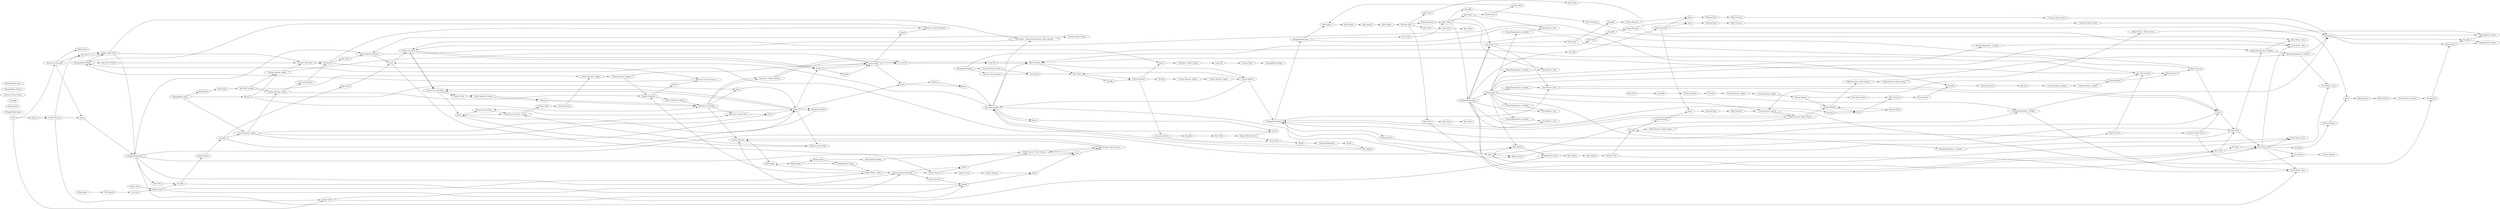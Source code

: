 digraph {
	55 [label="Loop End"]
	58 [label="Row Filter"]
	59 [label="Row Filter"]
	63 [label="Row Filter"]
	64 [label=Joiner]
	315 [label="Constant Value Column"]
	318 [label=Concatenate]
	320 [label="Row Splitter"]
	323 [label="Constant Value Column"]
	324 [label="Group Loop Start"]
	371 [label=GroupBy]
	372 [label="Row Filter"]
	373 [label="Empty Table Switch"]
	374 [label="End IF"]
	375 [label="Cross Joiner"]
	389 [label="Java Edit Variable"]
	392 [label=RowID]
	393 [label="String Manipulation"]
	394 [label=RowID]
	399 [label="Loop End"]
	402 [label="Variable to Table Column"]
	438 [label="Column Filter"]
	439 [label="Chunk Loop Start"]
	440 [label=Joiner]
	12 [label="Similarity Search"]
	15 [label="Similarity Search"]
	18 [label=Joiner]
	19 [label="Reference Row Filter"]
	20 [label="Reference Row Filter"]
	21 [label="Recursive Loop Start _2 ports_"]
	22 [label="Recursive Loop End _2 ports_"]
	24 [label="Column Filter"]
	27 [label=RowID]
	28 [label=RowID]
	33 [label=Joiner]
	35 [label=Joiner]
	37 [label="Column Filter"]
	38 [label="Reference Column Filter"]
	39 [label=Joiner]
	40 [label=Joiner]
	41 [label="Column Rename _Regex_"]
	42 [label="Column Rename"]
	43 [label="Column Rename _Regex_"]
	44 [label="String Input"]
	45 [label="String Input"]
	47 [label="Java Edit Variable"]
	48 [label="Column Rename _Regex_"]
	49 [label="Column Rename _Regex_"]
	51 [label=RowID]
	53 [label=RowID]
	54 [label="WrappedNode Input"]
	55 [label="WrappedNode Output"]
	56 [label="Reference Column Resorter"]
	57 [label="Extract Table Spec"]
	58 [label="Extract Table Spec"]
	59 [label=Concatenate]
	60 [label="Reference Column Resorter"]
	442 [label="Column Filter"]
	443 [label="Double Input"]
	444 [label="Table Row to Variable"]
	832 [label=Joiner]
	833 [label="WrappedNode Input"]
	834 [label="WrappedNode Output"]
	835 [label="Empty Table Switch"]
	837 [label="End IF"]
	838 [label="Constant Value Column"]
	840 [label="Constant Value Column"]
	871 [label="Column Filter"]
	836 [label=Joiner]
	860 [label="Table Writer"]
	21 [label=Joiner]
	28 [label="Column Rename _Regex_"]
	31 [label="Segment Features"]
	33 [label=GroupBy]
	34 [label=Joiner]
	6 [label="Split Collection Column"]
	7 [label="Column Filter"]
	8 [label=Transpose]
	9 [label="Chunk Loop Start"]
	11 [label="Loop End _Column Append_"]
	12 [label="Column List Loop Start"]
	30 [label="Loop End"]
	31 [label=RowID]
	32 [label="Cross Joiner"]
	33 [label="Column Filter"]
	37 [label="Column Rename _Regex_"]
	439 [label="WrappedNode Output"]
	441 [label=RowID]
	838 [label="Track Spots _Subpixel localization_ multi_channel_"]
	842 [label=RowID]
	844 [label=Splitter]
	845 [label=Joiner]
	6 [label="Split Collection Column"]
	7 [label="Column Filter"]
	8 [label=Transpose]
	9 [label="Chunk Loop Start"]
	11 [label="Loop End _Column Append_"]
	12 [label="Column List Loop Start"]
	30 [label="Loop End"]
	31 [label=RowID]
	32 [label="Cross Joiner"]
	33 [label="Column Filter"]
	37 [label="Column Rename _Regex_"]
	848 [label="WrappedNode Input"]
	849 [label="Track Spots _Subpixel localization_ multi_channel_"]
	2 [label="File Upload"]
	35 [label="Image Properties"]
	36 [label="Split Collection Column"]
	37 [label="Table Row to Variable"]
	398 [label="String Input"]
	404 [label=RowID]
	1211 [label="List Files"]
	1214 [label="Image Reader _Table_"]
	1215 [label="WrappedNode Input"]
	1217 [label="Boolean Input"]
	1218 [label="Double Input"]
	1219 [label="Rule Engine Variable"]
	1220 [label="IF Switch"]
	1227 [label="Boolean Input"]
	1228 [label="Rule Engine Variable"]
	1229 [label="Set Image Metadata"]
	1230 [label="Rule Engine Variable"]
	1231 [label="IF Switch"]
	1232 [label="End IF"]
	1233 [label="End IF"]
	1234 [label="Set Image Metadata"]
	1235 [label="Image Reader _Table_"]
	1236 [label="WrappedNode Output"]
	1237 [label="Image Viewer"]
	1238 [label="String Input"]
	1239 [label="Set Image Metadata"]
	1217 [label=Splitter]
	1218 [label="Column Rename"]
	1219 [label="Image Viewer"]
	837 [label="Image Segment Features"]
	848 [label=GroupBy]
	849 [label=Joiner]
	850 [label="Math Formula"]
	861 [label="Math Formula"]
	868 [label="Row Filter"]
	872 [label="Row Filter"]
	1220 [label="Image Segment Features"]
	1223 [label=Joiner]
	1224 [label="Column Rename"]
	1225 [label="Column Rename"]
	1226 [label="WrappedNode Input"]
	1228 [label="WrappedNode Output"]
	1229 [label=Joiner]
	1231 [label="Math Formula _Multi Column_"]
	1233 [label="Math Formula _Multi Column_"]
	1234 [label="Column Rename"]
	1235 [label=GroupBy]
	1236 [label="Column Rename"]
	1237 [label="Rule Engine"]
	1238 [label="Rule Engine"]
	1239 [label=RowID]
	1272 [label="Interactive Annotator"]
	1281 [label="Table Reader"]
	326 [label="Rule Engine"]
	406 [label=GroupBy]
	408 [label="Rule Engine"]
	410 [label="Rule Engine"]
	411 [label="Double To Int"]
	409 [label=GroupBy]
	422 [label="Column Rename"]
	423 [label=Pivoting]
	424 [label="Column Rename _Regex_"]
	425 [label="Column Rename _Regex_"]
	431 [label="Column Splitter"]
	432 [label="Math Formula"]
	434 [label="Math Formula"]
	437 [label=GroupBy]
	438 [label="Java Edit Variable"]
	439 [label="Math Formula"]
	440 [label="Row Filter"]
	441 [label="Java Edit Variable"]
	442 [label="Column Rename"]
	443 [label="Math Formula"]
	444 [label="Column Splitter"]
	445 [label=GroupBy]
	446 [label=Pivoting]
	447 [label="Math Formula"]
	448 [label="Column Rename _Regex_"]
	449 [label="Column Rename _Regex_"]
	450 [label=Pivoting]
	451 [label="Java Edit Variable"]
	452 [label="Column Rename"]
	453 [label=GroupBy]
	454 [label="Row Filter"]
	455 [label="Column Splitter"]
	456 [label="Column Rename _Regex_"]
	457 [label="Column Rename _Regex_"]
	458 [label="Math Formula"]
	459 [label="Math Formula"]
	460 [label="Constant Value Column"]
	461 [label="Constant Value Column"]
	462 [label=Concatenate]
	463 [label="Column Rename"]
	1313 [label=Joiner]
	1325 [label="Missing Value"]
	1326 [label="Math Formula _Multi Column_"]
	1327 [label="Missing Value"]
	1328 [label="Missing Value"]
	1329 [label=Joiner]
	1330 [label=Joiner]
	1331 [label="Math Formula"]
	1332 [label="Math Formula"]
	864 [label="Excel Writer _XLS_"]
	1240 [label="String Input"]
	1243 [label="String Input"]
	1244 [label="Rule Engine"]
	1245 [label="Rule Engine"]
	1246 [label="WrappedNode Input"]
	1247 [label="WrappedNode Output"]
	1248 [label="String Input"]
	1249 [label="Rule Engine"]
	1250 [label="Rule Engine"]
	1255 [label="Missing Value"]
	1257 [label="Column Rename"]
	1262 [label="Row Filter"]
	1263 [label="Row Filter"]
	1264 [label="Row Filter"]
	1265 [label="Row Filter"]
	1266 [label="Row Filter"]
	1267 [label="Row Filter"]
	1268 [label="Row Filter"]
	1269 [label="Row Filter"]
	1270 [label="Row Filter"]
	1271 [label="Row Filter"]
	1247 [label="Row Filter"]
	1248 [label="Row Filter"]
	1253 [label="Excel Writer _XLS_"]
	1270 [label="Excel Writer _XLS_"]
	1271 [label="Excel Writer _XLS_"]
	1274 [label="Excel Writer _XLS_"]
	1276 [label="Row Filter"]
	1277 [label=GroupBy]
	1278 [label="Math Formula"]
	1280 [label="Excel Writer _XLS_"]
	1284 [label=Pivoting]
	1286 [label="Missing Value"]
	1288 [label="Math Formula _Multi Column_"]
	1290 [label="Math Formula _Multi Column_"]
	1291 [label="Math Formula _Multi Column_"]
	1292 [label="WrappedNode Input"]
	1296 [label="Row Filter"]
	1297 [label="Row Filter"]
	1298 [label="Missing Value"]
	1299 [label=Pivoting]
	1300 [label="Missing Value"]
	1301 [label=Pivoting]
	1303 [label=Pivoting]
	1304 [label="Math Formula _Multi Column_"]
	1311 [label="Constant Value Column"]
	1312 [label="Constant Value Column"]
	1313 [label=Joiner]
	1315 [label=Concatenate]
	1319 [label="Math Formula _Multi Column_"]
	1320 [label=GroupBy]
	1322 [label="WrappedNode Output"]
	1325 [label="Missing Value"]
	1326 [label="Math Formula _Multi Column_"]
	1327 [label=Joiner]
	1328 [label=Joiner]
	1329 [label="Column Rename"]
	1330 [label=Joiner]
	1331 [label="Column Rename"]
	1332 [label=Joiner]
	1333 [label="Column Rename"]
	1294 [label="Excel Writer _XLS_"]
	1295 [label="Excel Writer _XLS_"]
	1292 [label="WrappedNode Input"]
	1296 [label="Row Filter"]
	1297 [label="Row Filter"]
	1315 [label=Concatenate]
	1320 [label=GroupBy]
	1323 [label="Row Filter"]
	1324 [label="Row Filter"]
	1325 [label="Constant Value Column"]
	1331 [label="Row Filter"]
	1332 [label="Row Filter"]
	1333 [label=GroupBy]
	1334 [label=GroupBy]
	1335 [label=Joiner]
	1336 [label="Column Rename"]
	1337 [label="Missing Value"]
	1338 [label="Math Formula"]
	1339 [label="Column Rename"]
	1340 [label=Joiner]
	1341 [label="Column Rename"]
	1342 [label="Math Formula"]
	1343 [label=GroupBy]
	1344 [label="Constant Value Column"]
	1345 [label="Missing Value"]
	1346 [label=Joiner]
	1347 [label=GroupBy]
	1348 [label="Math Formula"]
	1349 [label="Missing Value"]
	1350 [label="Column Rename"]
	1351 [label="Constant Value Column"]
	1352 [label=GroupBy]
	1353 [label="Constant Value Column"]
	1354 [label="Missing Value"]
	1355 [label="Column Rename"]
	1356 [label="Math Formula"]
	1357 [label=Joiner]
	1358 [label=Concatenate]
	1359 [label=Concatenate]
	1360 [label="WrappedNode Output"]
	1299 [label="Excel Writer _XLS_"]
	1300 [label="WrappedNode Output"]
	1302 [label="Excel Writer _XLS_"]
	1303 [label="String Input"]
	1304 [label="String Manipulation _Variable_"]
	1305 [label="String Manipulation _Variable_"]
	1306 [label="String Manipulation _Variable_"]
	1307 [label="String Manipulation _Variable_"]
	1308 [label="String Manipulation _Variable_"]
	1309 [label="String Manipulation _Variable_"]
	1310 [label="String Manipulation _Variable_"]
	1311 [label="String Manipulation _Variable_"]
	1312 [label="String Manipulation _Variable_"]
	1313 [label="WrappedNode Input"]
	1314 [label="String Manipulation _Variable_"]
	403 [label="Integer Input"]
	404 [label="Integer Input"]
	405 [label="WrappedNode Input"]
	406 [label="WrappedNode Output"]
	392 -> 393
	393 -> 394
	12 -> 18
	15 -> 18
	18 -> 19
	18 -> 22
	18 -> 20
	19 -> 22
	20 -> 22
	21 -> 20
	21 -> 19
	21 -> 12
	21 -> 12
	21 -> 15
	21 -> 15
	22 -> 24
	24 -> 42
	27 -> 48
	27 -> 39
	27 -> 37
	28 -> 49
	28 -> 40
	28 -> 38
	33 -> 51
	35 -> 53
	37 -> 39
	37 -> 38
	38 -> 40
	39 -> 21
	40 -> 21
	41 -> 33
	41 -> 35
	42 -> 43
	43 -> 41
	44 -> 45
	45 -> 47
	47 -> 43
	47 -> 49
	47 -> 48
	48 -> 58
	48 -> 33
	49 -> 57
	49 -> 35
	51 -> 60
	53 -> 56
	54 -> 44
	54 -> 28
	54 -> 27
	56 -> 55
	57 -> 59
	58 -> 59
	59 -> 56
	59 -> 60
	60 -> 55
	55 -> 389
	55 -> 835
	58 -> 59
	59 -> 63
	63 -> 837
	64 -> 402
	315 -> 318
	318 -> 440
	320 -> 441
	320 -> 441
	323 -> 318
	324 -> 375
	324 -> 371
	371 -> 372
	372 -> 373
	373 -> 375
	373 -> 374
	374 -> 55
	375 -> 392
	389 -> 58
	394 -> 320
	399 -> 871
	402 -> 399
	438 -> 439
	439 -> 444
	439 -> 440
	440 -> 442
	441 -> 832
	441 -> 832
	442 -> 64
	442 -> 324
	443 -> 438
	444 -> 440
	832 -> 374
	833 -> 323
	833 -> 438
	833 -> 315
	835 -> 838
	835 -> 58
	837 -> 64
	838 -> 840
	840 -> 837
	871 -> 834
	6 -> 8
	7 -> 6
	8 -> 37
	9 -> 12
	9 -> 31
	11 -> 32
	12 -> 7
	31 -> 33
	32 -> 30
	33 -> 32
	37 -> 11
	6 -> 8
	7 -> 6
	8 -> 37
	9 -> 12
	9 -> 31
	11 -> 32
	12 -> 7
	31 -> 33
	32 -> 30
	33 -> 32
	37 -> 11
	21 -> 31
	21 -> 34
	28 -> 21
	31 -> 842
	33 -> 34
	34 -> 844
	34 -> 845
	30 -> 439
	441 -> 849
	441 -> 439
	441 -> 838
	838 -> 9
	842 -> 33
	844 -> 845
	845 -> 441
	30 -> 439
	848 -> 21
	848 -> 28
	849 -> 9
	2 -> 1211
	35 -> 36
	36 -> 37
	37 -> 1236
	398 -> 2
	404 -> 1235
	404 -> 1214
	1211 -> 404
	1214 -> 35
	1214 -> 1237
	1214 -> 1220
	1217 -> 1218
	1218 -> 1219
	1219 -> 1220
	1219 -> 1239
	1220 -> 1232
	1220 -> 1234
	1227 -> 1230
	1227 -> 1228
	1228 -> 1214
	1229 -> 1233
	1230 -> 1231
	1231 -> 1229
	1231 -> 1233
	1232 -> 1231
	1233 -> 1236
	1234 -> 1232
	1235 -> 1239
	1238 -> 1227
	1239 -> 1236
	837 -> 849
	848 -> 868
	849 -> 1234
	850 -> 1225
	861 -> 848
	868 -> 849
	872 -> 1235
	1220 -> 1224
	1223 -> 1229
	1224 -> 1239
	1225 -> 1223
	1226 -> 872
	1226 -> 1229
	1226 -> 1220
	1226 -> 837
	1229 -> 1231
	1231 -> 1233
	1233 -> 1236
	1234 -> 850
	1235 -> 861
	1236 -> 1237
	1237 -> 1238
	1238 -> 1228
	1239 -> 1223
	326 -> 406
	406 -> 408
	408 -> 410
	410 -> 411
	409 -> 422
	422 -> 423
	423 -> 424
	424 -> 425
	425 -> 431
	431 -> 1325
	431 -> 438
	431 -> 432
	432 -> 434
	434 -> 1330
	434 -> 439
	434 -> 9
	438 -> 432
	440 -> 445
	441 -> 447
	442 -> 446
	443 -> 460
	444 -> 441
	444 -> 1313
	445 -> 442
	446 -> 448
	447 -> 443
	448 -> 449
	449 -> 444
	450 -> 456
	451 -> 459
	452 -> 450
	453 -> 452
	454 -> 453
	455 -> 451
	455 -> 1329
	456 -> 457
	457 -> 455
	458 -> 409
	459 -> 458
	460 -> 462
	460 -> 1330
	1332 -> 462
	462 -> 463
	1313 -> 1327
	1325 -> 1326
	1326 -> 1313
	1326 -> 1329
	1327 -> 447
	1328 -> 459
	1329 -> 1328
	1330 -> 1331
	1331 -> 1332
	1240 -> 1244
	1243 -> 1240
	1244 -> 1245
	1245 -> 1249
	1246 -> 1244
	1248 -> 1243
	1249 -> 1250
	1250 -> 1255
	1255 -> 1263
	1255 -> 1262
	1255 -> 1257
	1255 -> 1264
	1257 -> 1247
	1262 -> 1269
	1263 -> 1267
	1264 -> 1265
	1264 -> 1271
	1265 -> 1266
	1267 -> 1268
	1269 -> 1270
	1284 -> 1328
	1284 -> 1328
	1286 -> 1329
	1288 -> 1290
	1290 -> 1291
	1291 -> 1322
	1292 -> 1284
	1292 -> 1303
	1292 -> 1296
	1292 -> 1297
	1296 -> 1299
	1297 -> 1301
	1298 -> 1331
	1299 -> 1330
	1299 -> 1330
	411 -> 1333
	1301 -> 1332
	1301 -> 1332
	1303 -> 1325
	1304 -> 1311
	1311 -> 1315
	1312 -> 1315
	1313 -> 1298
	1315 -> 1322
	1315 -> 1320
	1319 -> 1312
	1320 -> 1322
	1325 -> 1326
	1326 -> 1327
	1326 -> 1313
	1327 -> 326
	1328 -> 1286
	1329 -> 1288
	1330 -> 1313
	1331 -> 1304
	1332 -> 1327
	1333 -> 1319
	1292 -> 1296
	1292 -> 1297
	1292 -> 1334
	1296 -> 1323
	1296 -> 1324
	1297 -> 1331
	1297 -> 1332
	1315 -> 1359
	1320 -> 1360
	1323 -> 1347
	1324 -> 1352
	1325 -> 1358
	1331 -> 1333
	1332 -> 1343
	1333 -> 1339
	1334 -> 1336
	1335 -> 1337
	1336 -> 1340
	1336 -> 1335
	1336 -> 1357
	1336 -> 1346
	1337 -> 1338
	1338 -> 1325
	1339 -> 1335
	1340 -> 1345
	1341 -> 1340
	1342 -> 1344
	1343 -> 1341
	1344 -> 1358
	1345 -> 1342
	1346 -> 1349
	1347 -> 1350
	1348 -> 1351
	1349 -> 1348
	1350 -> 1346
	1351 -> 1315
	1352 -> 1355
	1353 -> 1315
	1354 -> 1356
	1355 -> 1357
	1356 -> 1353
	1357 -> 1354
	1358 -> 1359
	1359 -> 1360
	1359 -> 1320
	1332 -> 1302
	1332 -> 1253
	1332 -> 1271
	1332 -> 1270
	1246 -> 409
	1246 -> 1276
	1247 -> 1296
	1247 -> 1292
	1247 -> 1277
	1247 -> 1274
	1247 -> 1248
	1248 -> 864
	1276 -> 1247
	1277 -> 1278
	1278 -> 1280
	1292 -> 1294
	1292 -> 1295
	1303 -> 1311
	1303 -> 1310
	1303 -> 1309
	1303 -> 1308
	1303 -> 1307
	1303 -> 1306
	1303 -> 1305
	1303 -> 1304
	1303 -> 1314
	1303 -> 1312
	1304 -> 1280
	1305 -> 864
	1306 -> 1274
	1307 -> 1294
	1308 -> 1295
	1309 -> 1271
	1310 -> 1270
	1311 -> 1253
	1312 -> 1302
	1313 -> 1299
	1313 -> 1246
	1314 -> 1299
	403 -> 404
	404 -> 406
	835 -> 1226
	836 -> 1226
	870 -> 835
	870 -> 835
	870 -> 835
	1216 -> 1217
	1216 -> 1219
	1216 -> 1272
	1217 -> 1218
	1218 -> 870
	1218 -> 836
	1226 -> 1302
	1226 -> 326
	1272 -> 860
	1272 -> 836
	1272 -> 870
	411 -> 1302
	1303 -> 326
	rankdir=LR
}
